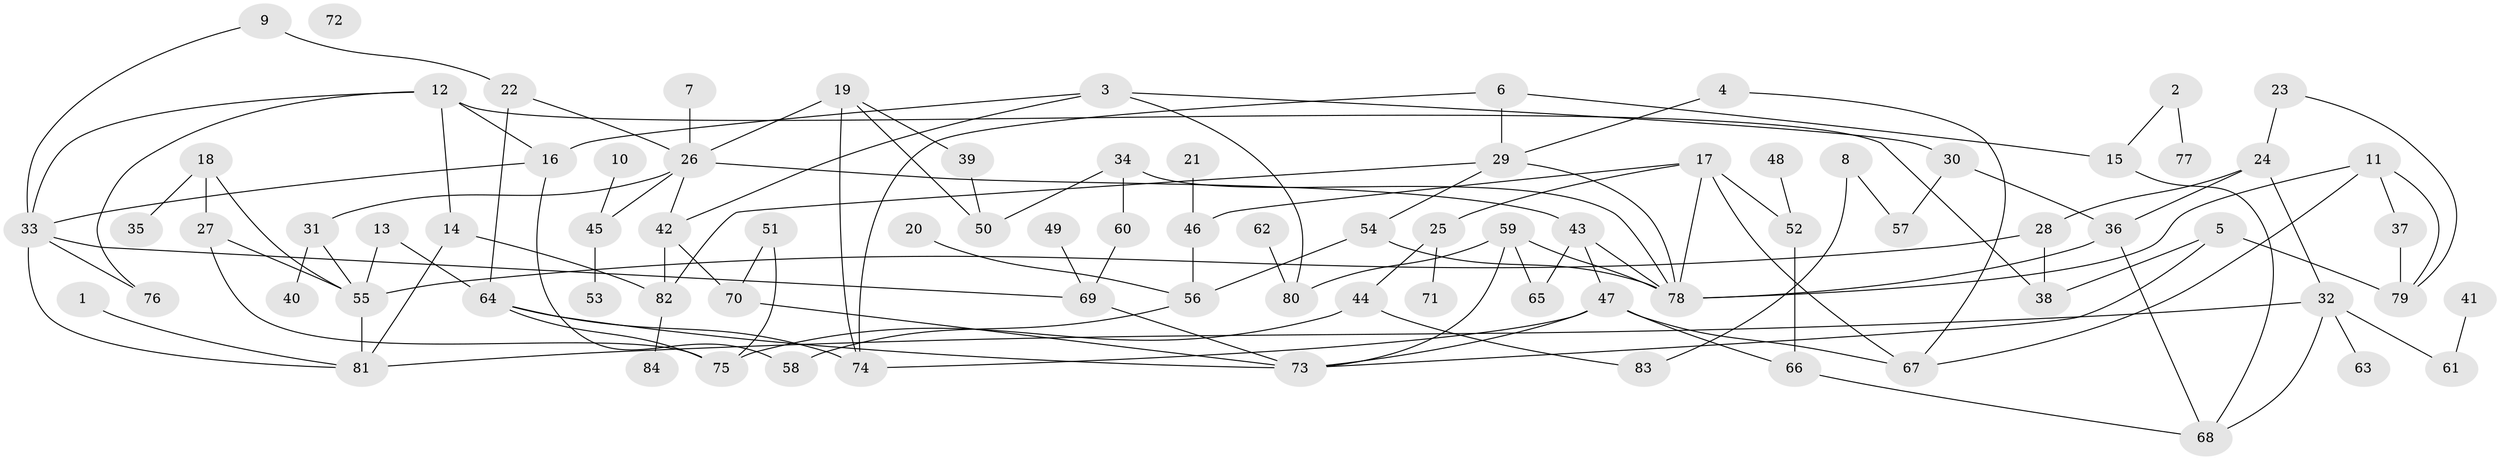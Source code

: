 // Generated by graph-tools (version 1.1) at 2025/49/03/09/25 03:49:09]
// undirected, 84 vertices, 125 edges
graph export_dot {
graph [start="1"]
  node [color=gray90,style=filled];
  1;
  2;
  3;
  4;
  5;
  6;
  7;
  8;
  9;
  10;
  11;
  12;
  13;
  14;
  15;
  16;
  17;
  18;
  19;
  20;
  21;
  22;
  23;
  24;
  25;
  26;
  27;
  28;
  29;
  30;
  31;
  32;
  33;
  34;
  35;
  36;
  37;
  38;
  39;
  40;
  41;
  42;
  43;
  44;
  45;
  46;
  47;
  48;
  49;
  50;
  51;
  52;
  53;
  54;
  55;
  56;
  57;
  58;
  59;
  60;
  61;
  62;
  63;
  64;
  65;
  66;
  67;
  68;
  69;
  70;
  71;
  72;
  73;
  74;
  75;
  76;
  77;
  78;
  79;
  80;
  81;
  82;
  83;
  84;
  1 -- 81;
  2 -- 15;
  2 -- 77;
  3 -- 16;
  3 -- 30;
  3 -- 42;
  3 -- 80;
  4 -- 29;
  4 -- 67;
  5 -- 38;
  5 -- 73;
  5 -- 79;
  6 -- 15;
  6 -- 29;
  6 -- 74;
  7 -- 26;
  8 -- 57;
  8 -- 83;
  9 -- 22;
  9 -- 33;
  10 -- 45;
  11 -- 37;
  11 -- 67;
  11 -- 78;
  11 -- 79;
  12 -- 14;
  12 -- 16;
  12 -- 33;
  12 -- 38;
  12 -- 76;
  13 -- 55;
  13 -- 64;
  14 -- 81;
  14 -- 82;
  15 -- 68;
  16 -- 33;
  16 -- 58;
  17 -- 25;
  17 -- 46;
  17 -- 52;
  17 -- 67;
  17 -- 78;
  18 -- 27;
  18 -- 35;
  18 -- 55;
  19 -- 26;
  19 -- 39;
  19 -- 50;
  19 -- 74;
  20 -- 56;
  21 -- 46;
  22 -- 26;
  22 -- 64;
  23 -- 24;
  23 -- 79;
  24 -- 28;
  24 -- 32;
  24 -- 36;
  25 -- 44;
  25 -- 71;
  26 -- 31;
  26 -- 42;
  26 -- 43;
  26 -- 45;
  27 -- 55;
  27 -- 75;
  28 -- 38;
  28 -- 55;
  29 -- 54;
  29 -- 78;
  29 -- 82;
  30 -- 36;
  30 -- 57;
  31 -- 40;
  31 -- 55;
  32 -- 61;
  32 -- 63;
  32 -- 68;
  32 -- 81;
  33 -- 69;
  33 -- 76;
  33 -- 81;
  34 -- 50;
  34 -- 60;
  34 -- 78;
  36 -- 68;
  36 -- 78;
  37 -- 79;
  39 -- 50;
  41 -- 61;
  42 -- 70;
  42 -- 82;
  43 -- 47;
  43 -- 65;
  43 -- 78;
  44 -- 75;
  44 -- 83;
  45 -- 53;
  46 -- 56;
  47 -- 66;
  47 -- 67;
  47 -- 73;
  47 -- 74;
  48 -- 52;
  49 -- 69;
  51 -- 70;
  51 -- 75;
  52 -- 66;
  54 -- 56;
  54 -- 78;
  55 -- 81;
  56 -- 58;
  59 -- 65;
  59 -- 73;
  59 -- 78;
  59 -- 80;
  60 -- 69;
  62 -- 80;
  64 -- 73;
  64 -- 74;
  64 -- 75;
  66 -- 68;
  69 -- 73;
  70 -- 73;
  82 -- 84;
}
